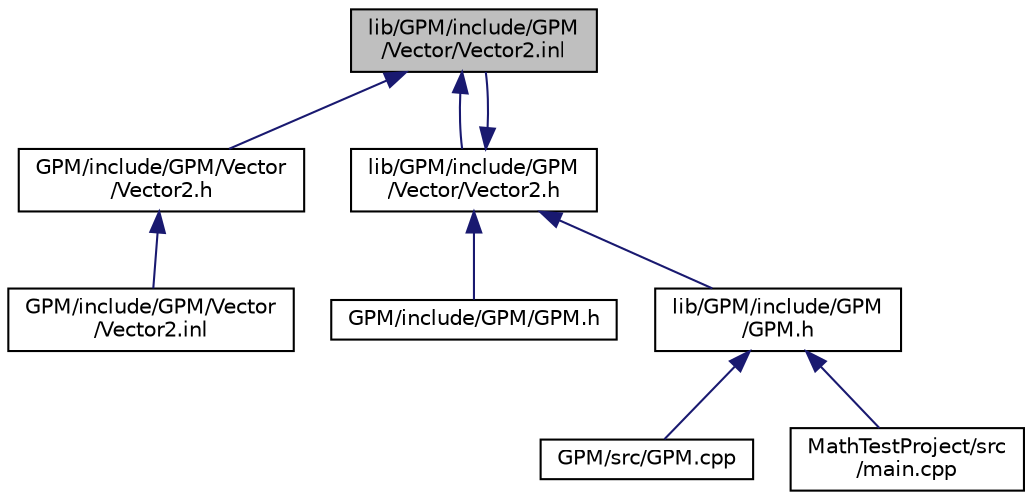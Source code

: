 digraph "lib/GPM/include/GPM/Vector/Vector2.inl"
{
 // INTERACTIVE_SVG=YES
 // LATEX_PDF_SIZE
  edge [fontname="Helvetica",fontsize="10",labelfontname="Helvetica",labelfontsize="10"];
  node [fontname="Helvetica",fontsize="10",shape=record];
  Node7 [label="lib/GPM/include/GPM\l/Vector/Vector2.inl",height=0.2,width=0.4,color="black", fillcolor="grey75", style="filled", fontcolor="black",tooltip=" "];
  Node7 -> Node8 [dir="back",color="midnightblue",fontsize="10",style="solid",fontname="Helvetica"];
  Node8 [label="GPM/include/GPM/Vector\l/Vector2.h",height=0.2,width=0.4,color="black", fillcolor="white", style="filled",URL="$_g_p_m_2include_2_g_p_m_2_vector_2_vector2_8h.html",tooltip=" "];
  Node8 -> Node9 [dir="back",color="midnightblue",fontsize="10",style="solid",fontname="Helvetica"];
  Node9 [label="GPM/include/GPM/Vector\l/Vector2.inl",height=0.2,width=0.4,color="black", fillcolor="white", style="filled",URL="$_g_p_m_2include_2_g_p_m_2_vector_2_vector2_8inl.html",tooltip=" "];
  Node7 -> Node10 [dir="back",color="midnightblue",fontsize="10",style="solid",fontname="Helvetica"];
  Node10 [label="lib/GPM/include/GPM\l/Vector/Vector2.h",height=0.2,width=0.4,color="black", fillcolor="white", style="filled",URL="$lib_2_g_p_m_2include_2_g_p_m_2_vector_2_vector2_8h.html",tooltip=" "];
  Node10 -> Node11 [dir="back",color="midnightblue",fontsize="10",style="solid",fontname="Helvetica"];
  Node11 [label="GPM/include/GPM/GPM.h",height=0.2,width=0.4,color="black", fillcolor="white", style="filled",URL="$_g_p_m_2include_2_g_p_m_2_g_p_m_8h.html",tooltip=" "];
  Node10 -> Node12 [dir="back",color="midnightblue",fontsize="10",style="solid",fontname="Helvetica"];
  Node12 [label="lib/GPM/include/GPM\l/GPM.h",height=0.2,width=0.4,color="black", fillcolor="white", style="filled",URL="$lib_2_g_p_m_2include_2_g_p_m_2_g_p_m_8h.html",tooltip=" "];
  Node12 -> Node13 [dir="back",color="midnightblue",fontsize="10",style="solid",fontname="Helvetica"];
  Node13 [label="GPM/src/GPM.cpp",height=0.2,width=0.4,color="black", fillcolor="white", style="filled",URL="$_g_p_m_8cpp.html",tooltip=" "];
  Node12 -> Node14 [dir="back",color="midnightblue",fontsize="10",style="solid",fontname="Helvetica"];
  Node14 [label="MathTestProject/src\l/main.cpp",height=0.2,width=0.4,color="black", fillcolor="white", style="filled",URL="$main_8cpp.html",tooltip=" "];
  Node10 -> Node7 [dir="back",color="midnightblue",fontsize="10",style="solid",fontname="Helvetica"];
}
